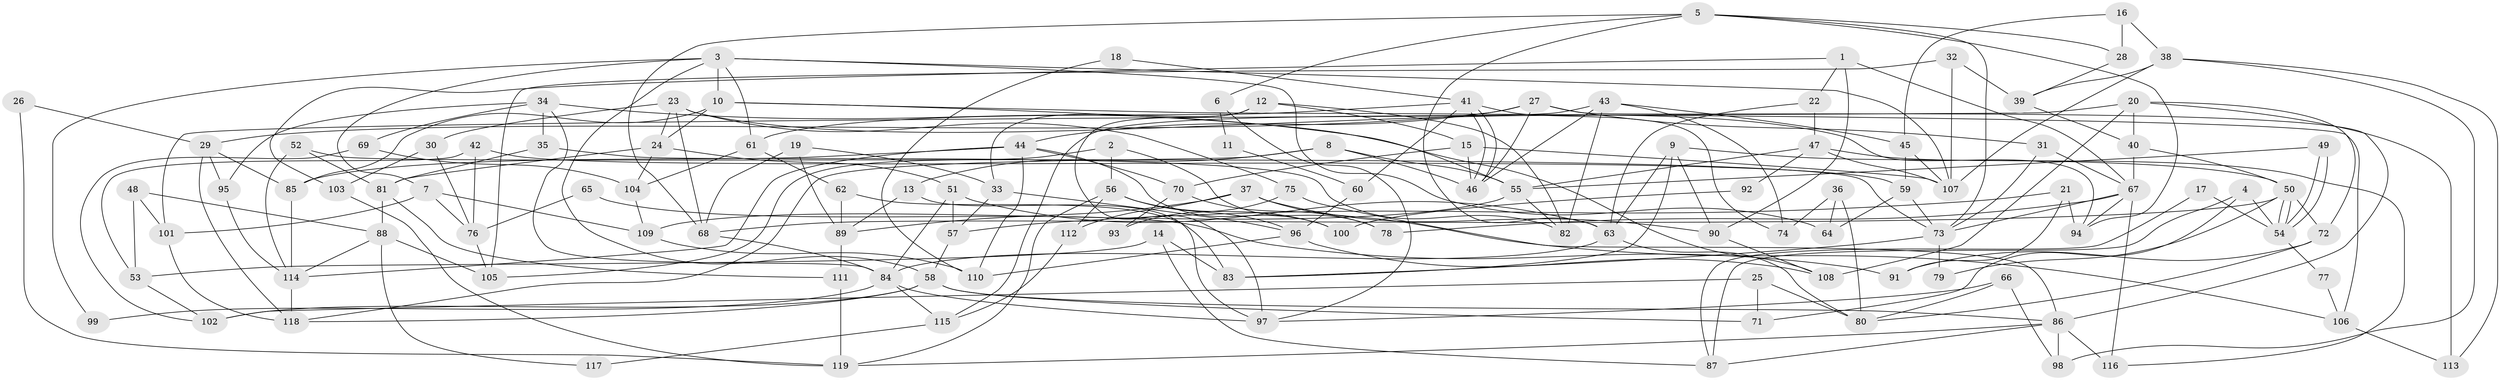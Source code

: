// Generated by graph-tools (version 1.1) at 2025/50/03/09/25 04:50:01]
// undirected, 119 vertices, 238 edges
graph export_dot {
graph [start="1"]
  node [color=gray90,style=filled];
  1;
  2;
  3;
  4;
  5;
  6;
  7;
  8;
  9;
  10;
  11;
  12;
  13;
  14;
  15;
  16;
  17;
  18;
  19;
  20;
  21;
  22;
  23;
  24;
  25;
  26;
  27;
  28;
  29;
  30;
  31;
  32;
  33;
  34;
  35;
  36;
  37;
  38;
  39;
  40;
  41;
  42;
  43;
  44;
  45;
  46;
  47;
  48;
  49;
  50;
  51;
  52;
  53;
  54;
  55;
  56;
  57;
  58;
  59;
  60;
  61;
  62;
  63;
  64;
  65;
  66;
  67;
  68;
  69;
  70;
  71;
  72;
  73;
  74;
  75;
  76;
  77;
  78;
  79;
  80;
  81;
  82;
  83;
  84;
  85;
  86;
  87;
  88;
  89;
  90;
  91;
  92;
  93;
  94;
  95;
  96;
  97;
  98;
  99;
  100;
  101;
  102;
  103;
  104;
  105;
  106;
  107;
  108;
  109;
  110;
  111;
  112;
  113;
  114;
  115;
  116;
  117;
  118;
  119;
  1 -- 90;
  1 -- 67;
  1 -- 22;
  1 -- 103;
  2 -- 56;
  2 -- 78;
  2 -- 105;
  3 -- 107;
  3 -- 7;
  3 -- 10;
  3 -- 58;
  3 -- 61;
  3 -- 64;
  3 -- 99;
  4 -- 54;
  4 -- 87;
  4 -- 71;
  5 -- 63;
  5 -- 94;
  5 -- 6;
  5 -- 28;
  5 -- 68;
  5 -- 73;
  6 -- 97;
  6 -- 11;
  7 -- 76;
  7 -- 109;
  7 -- 101;
  8 -- 118;
  8 -- 55;
  8 -- 13;
  8 -- 46;
  9 -- 50;
  9 -- 83;
  9 -- 63;
  9 -- 90;
  10 -- 55;
  10 -- 24;
  10 -- 85;
  10 -- 106;
  11 -- 60;
  12 -- 97;
  12 -- 15;
  12 -- 33;
  12 -- 82;
  13 -- 97;
  13 -- 89;
  14 -- 83;
  14 -- 53;
  14 -- 87;
  15 -- 46;
  15 -- 107;
  15 -- 70;
  16 -- 38;
  16 -- 45;
  16 -- 28;
  17 -- 87;
  17 -- 54;
  18 -- 41;
  18 -- 110;
  19 -- 33;
  19 -- 68;
  19 -- 89;
  20 -- 40;
  20 -- 101;
  20 -- 72;
  20 -- 108;
  20 -- 113;
  21 -- 57;
  21 -- 94;
  21 -- 91;
  22 -- 63;
  22 -- 47;
  23 -- 24;
  23 -- 68;
  23 -- 30;
  23 -- 75;
  23 -- 94;
  24 -- 51;
  24 -- 81;
  24 -- 104;
  25 -- 80;
  25 -- 71;
  25 -- 102;
  26 -- 29;
  26 -- 119;
  27 -- 46;
  27 -- 29;
  27 -- 31;
  27 -- 44;
  27 -- 86;
  28 -- 39;
  29 -- 85;
  29 -- 118;
  29 -- 95;
  30 -- 76;
  30 -- 103;
  31 -- 73;
  31 -- 67;
  32 -- 105;
  32 -- 107;
  32 -- 39;
  33 -- 57;
  33 -- 96;
  34 -- 84;
  34 -- 108;
  34 -- 35;
  34 -- 69;
  34 -- 95;
  35 -- 82;
  35 -- 81;
  36 -- 74;
  36 -- 64;
  36 -- 80;
  37 -- 89;
  37 -- 112;
  37 -- 90;
  37 -- 106;
  38 -- 39;
  38 -- 113;
  38 -- 98;
  38 -- 107;
  39 -- 40;
  40 -- 67;
  40 -- 50;
  41 -- 61;
  41 -- 46;
  41 -- 46;
  41 -- 60;
  41 -- 74;
  42 -- 59;
  42 -- 53;
  42 -- 76;
  43 -- 82;
  43 -- 46;
  43 -- 45;
  43 -- 74;
  43 -- 115;
  44 -- 114;
  44 -- 70;
  44 -- 85;
  44 -- 100;
  44 -- 110;
  45 -- 107;
  45 -- 59;
  47 -- 116;
  47 -- 55;
  47 -- 92;
  47 -- 107;
  48 -- 101;
  48 -- 88;
  48 -- 53;
  49 -- 54;
  49 -- 54;
  49 -- 55;
  50 -- 54;
  50 -- 54;
  50 -- 68;
  50 -- 72;
  50 -- 79;
  51 -- 63;
  51 -- 84;
  51 -- 57;
  52 -- 81;
  52 -- 114;
  52 -- 73;
  53 -- 102;
  54 -- 77;
  55 -- 109;
  55 -- 82;
  56 -- 119;
  56 -- 96;
  56 -- 100;
  56 -- 112;
  57 -- 58;
  58 -- 86;
  58 -- 71;
  58 -- 102;
  58 -- 118;
  59 -- 73;
  59 -- 64;
  60 -- 96;
  61 -- 104;
  61 -- 62;
  62 -- 89;
  62 -- 83;
  63 -- 80;
  63 -- 84;
  65 -- 91;
  65 -- 76;
  66 -- 80;
  66 -- 98;
  66 -- 97;
  67 -- 73;
  67 -- 78;
  67 -- 94;
  67 -- 116;
  68 -- 84;
  69 -- 102;
  69 -- 104;
  70 -- 78;
  70 -- 93;
  72 -- 80;
  72 -- 91;
  73 -- 79;
  73 -- 83;
  75 -- 86;
  75 -- 93;
  76 -- 105;
  77 -- 106;
  81 -- 88;
  81 -- 111;
  84 -- 97;
  84 -- 99;
  84 -- 115;
  85 -- 114;
  86 -- 119;
  86 -- 87;
  86 -- 98;
  86 -- 116;
  88 -- 114;
  88 -- 105;
  88 -- 117;
  89 -- 111;
  90 -- 108;
  92 -- 100;
  95 -- 114;
  96 -- 108;
  96 -- 110;
  101 -- 118;
  103 -- 119;
  104 -- 109;
  106 -- 113;
  109 -- 110;
  111 -- 119;
  112 -- 115;
  114 -- 118;
  115 -- 117;
}
